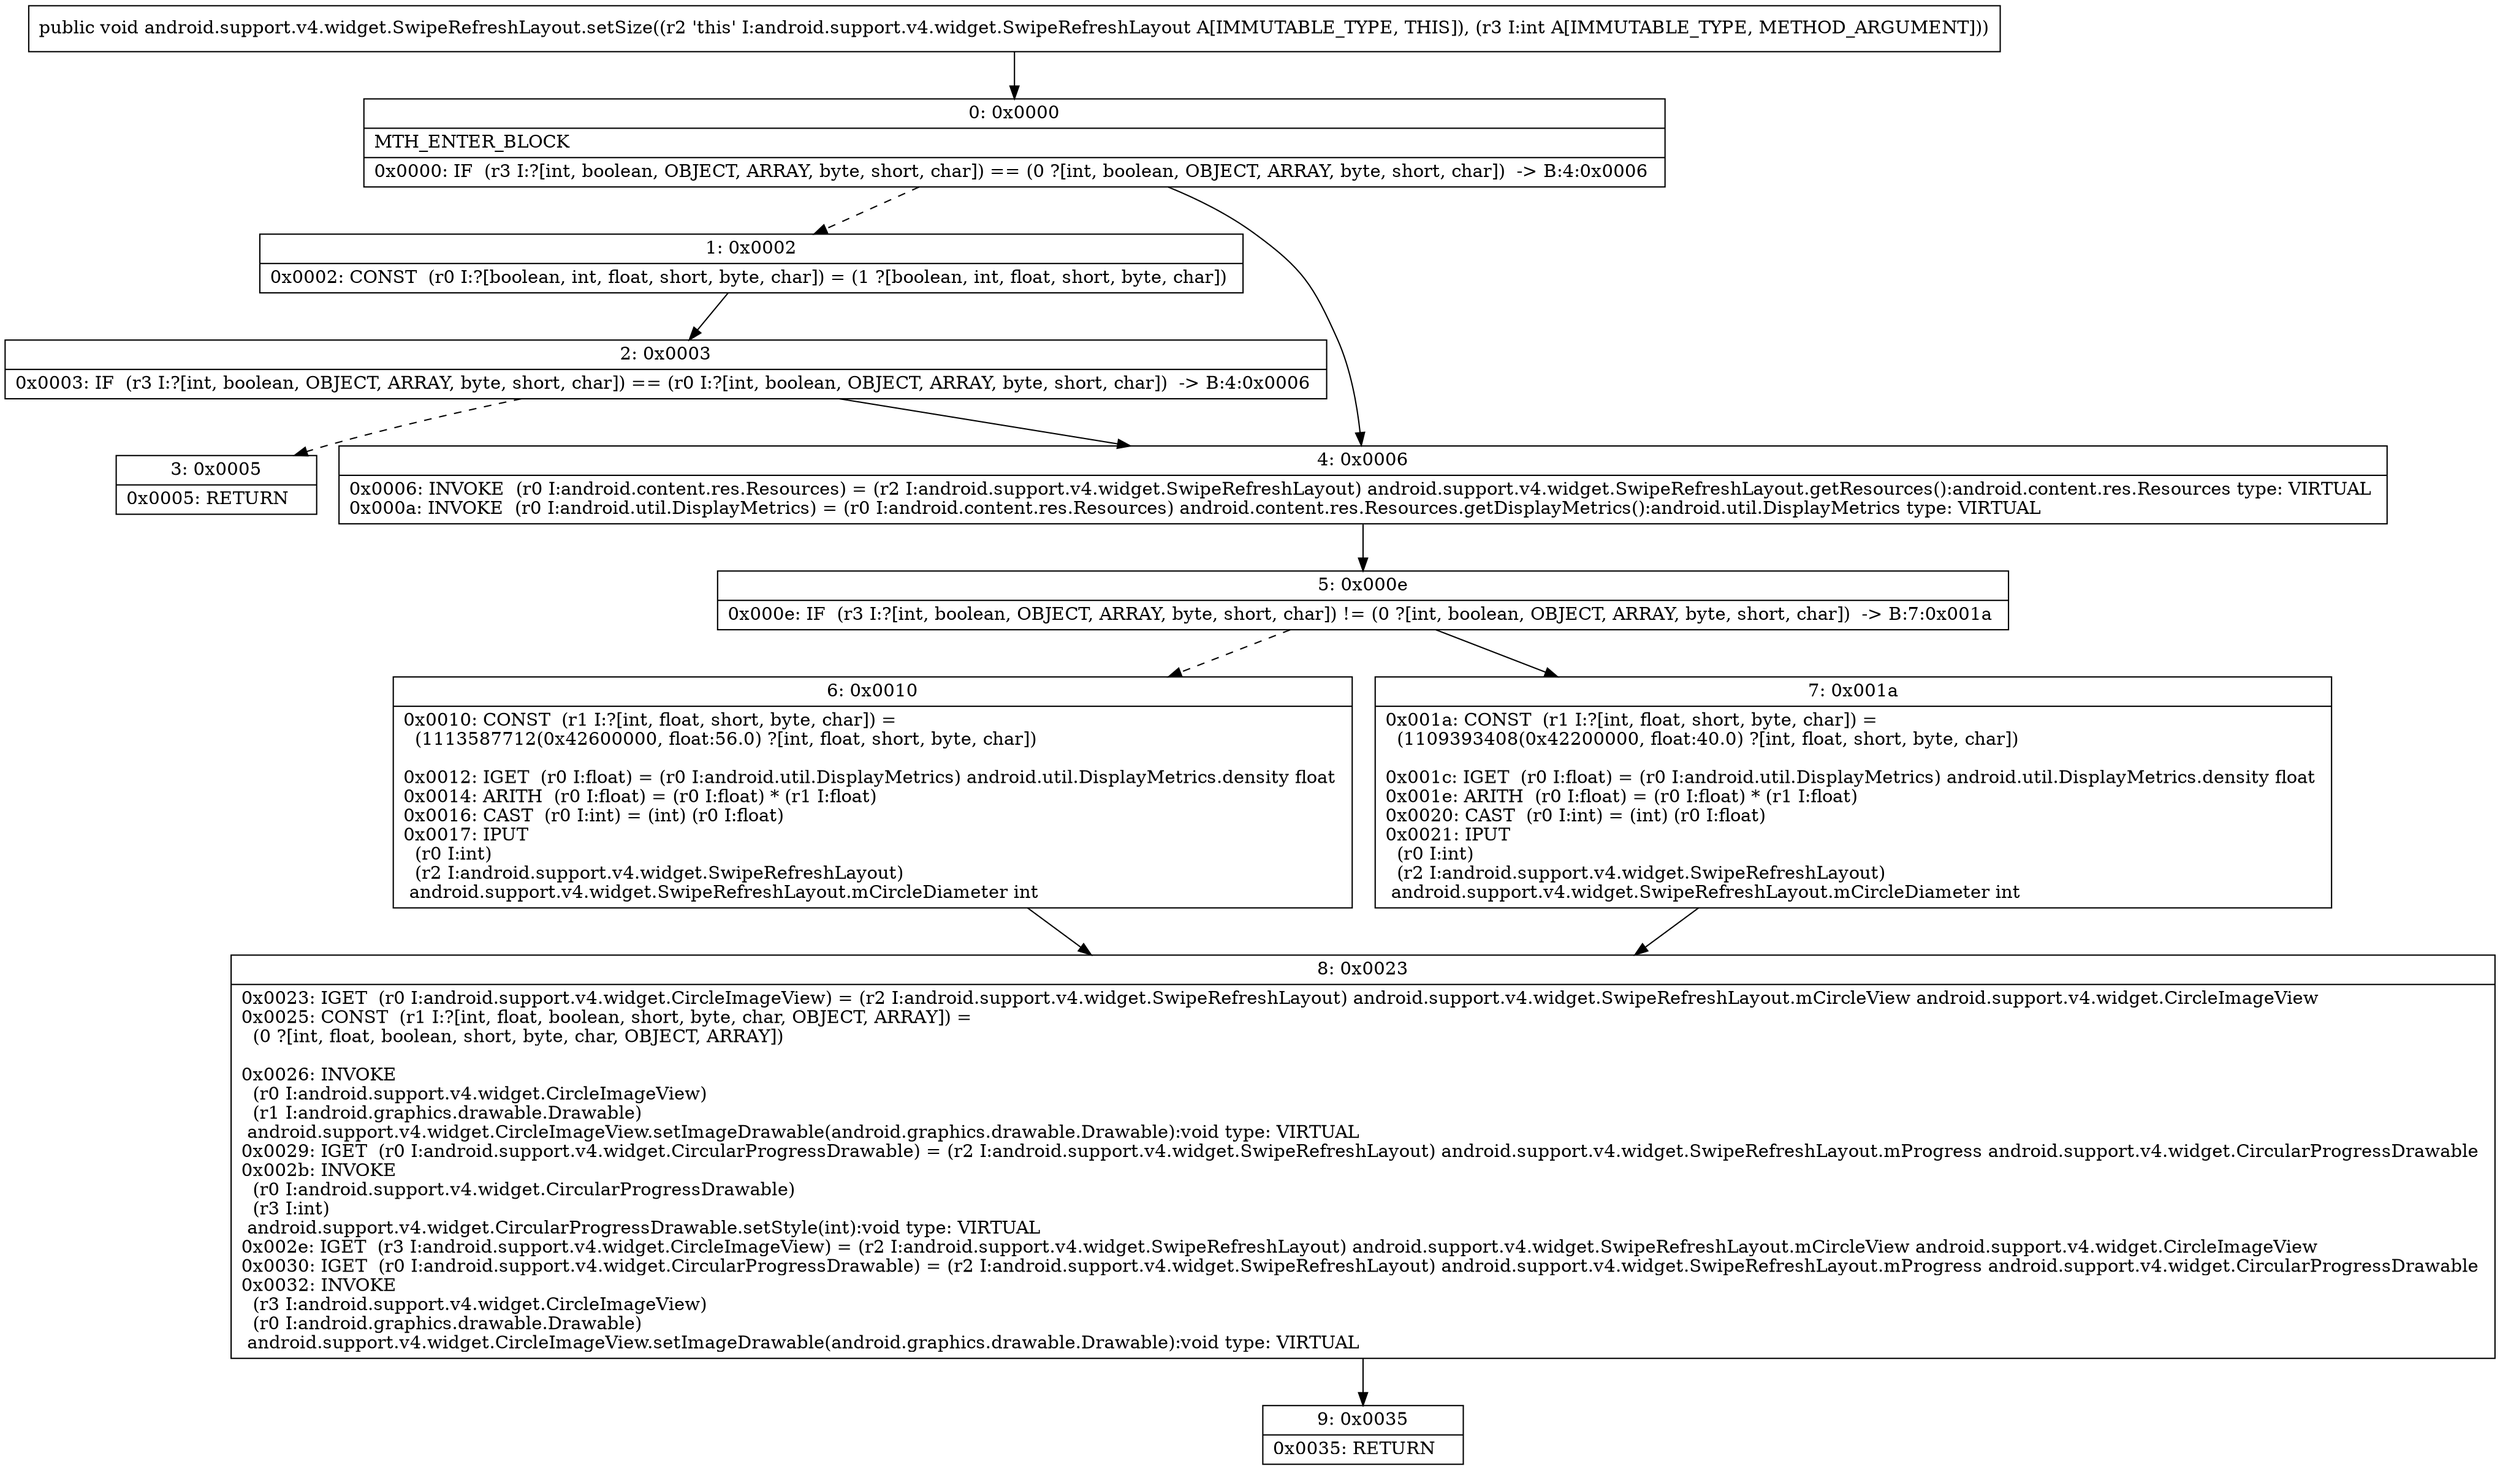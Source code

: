 digraph "CFG forandroid.support.v4.widget.SwipeRefreshLayout.setSize(I)V" {
Node_0 [shape=record,label="{0\:\ 0x0000|MTH_ENTER_BLOCK\l|0x0000: IF  (r3 I:?[int, boolean, OBJECT, ARRAY, byte, short, char]) == (0 ?[int, boolean, OBJECT, ARRAY, byte, short, char])  \-\> B:4:0x0006 \l}"];
Node_1 [shape=record,label="{1\:\ 0x0002|0x0002: CONST  (r0 I:?[boolean, int, float, short, byte, char]) = (1 ?[boolean, int, float, short, byte, char]) \l}"];
Node_2 [shape=record,label="{2\:\ 0x0003|0x0003: IF  (r3 I:?[int, boolean, OBJECT, ARRAY, byte, short, char]) == (r0 I:?[int, boolean, OBJECT, ARRAY, byte, short, char])  \-\> B:4:0x0006 \l}"];
Node_3 [shape=record,label="{3\:\ 0x0005|0x0005: RETURN   \l}"];
Node_4 [shape=record,label="{4\:\ 0x0006|0x0006: INVOKE  (r0 I:android.content.res.Resources) = (r2 I:android.support.v4.widget.SwipeRefreshLayout) android.support.v4.widget.SwipeRefreshLayout.getResources():android.content.res.Resources type: VIRTUAL \l0x000a: INVOKE  (r0 I:android.util.DisplayMetrics) = (r0 I:android.content.res.Resources) android.content.res.Resources.getDisplayMetrics():android.util.DisplayMetrics type: VIRTUAL \l}"];
Node_5 [shape=record,label="{5\:\ 0x000e|0x000e: IF  (r3 I:?[int, boolean, OBJECT, ARRAY, byte, short, char]) != (0 ?[int, boolean, OBJECT, ARRAY, byte, short, char])  \-\> B:7:0x001a \l}"];
Node_6 [shape=record,label="{6\:\ 0x0010|0x0010: CONST  (r1 I:?[int, float, short, byte, char]) = \l  (1113587712(0x42600000, float:56.0) ?[int, float, short, byte, char])\l \l0x0012: IGET  (r0 I:float) = (r0 I:android.util.DisplayMetrics) android.util.DisplayMetrics.density float \l0x0014: ARITH  (r0 I:float) = (r0 I:float) * (r1 I:float) \l0x0016: CAST  (r0 I:int) = (int) (r0 I:float) \l0x0017: IPUT  \l  (r0 I:int)\l  (r2 I:android.support.v4.widget.SwipeRefreshLayout)\l android.support.v4.widget.SwipeRefreshLayout.mCircleDiameter int \l}"];
Node_7 [shape=record,label="{7\:\ 0x001a|0x001a: CONST  (r1 I:?[int, float, short, byte, char]) = \l  (1109393408(0x42200000, float:40.0) ?[int, float, short, byte, char])\l \l0x001c: IGET  (r0 I:float) = (r0 I:android.util.DisplayMetrics) android.util.DisplayMetrics.density float \l0x001e: ARITH  (r0 I:float) = (r0 I:float) * (r1 I:float) \l0x0020: CAST  (r0 I:int) = (int) (r0 I:float) \l0x0021: IPUT  \l  (r0 I:int)\l  (r2 I:android.support.v4.widget.SwipeRefreshLayout)\l android.support.v4.widget.SwipeRefreshLayout.mCircleDiameter int \l}"];
Node_8 [shape=record,label="{8\:\ 0x0023|0x0023: IGET  (r0 I:android.support.v4.widget.CircleImageView) = (r2 I:android.support.v4.widget.SwipeRefreshLayout) android.support.v4.widget.SwipeRefreshLayout.mCircleView android.support.v4.widget.CircleImageView \l0x0025: CONST  (r1 I:?[int, float, boolean, short, byte, char, OBJECT, ARRAY]) = \l  (0 ?[int, float, boolean, short, byte, char, OBJECT, ARRAY])\l \l0x0026: INVOKE  \l  (r0 I:android.support.v4.widget.CircleImageView)\l  (r1 I:android.graphics.drawable.Drawable)\l android.support.v4.widget.CircleImageView.setImageDrawable(android.graphics.drawable.Drawable):void type: VIRTUAL \l0x0029: IGET  (r0 I:android.support.v4.widget.CircularProgressDrawable) = (r2 I:android.support.v4.widget.SwipeRefreshLayout) android.support.v4.widget.SwipeRefreshLayout.mProgress android.support.v4.widget.CircularProgressDrawable \l0x002b: INVOKE  \l  (r0 I:android.support.v4.widget.CircularProgressDrawable)\l  (r3 I:int)\l android.support.v4.widget.CircularProgressDrawable.setStyle(int):void type: VIRTUAL \l0x002e: IGET  (r3 I:android.support.v4.widget.CircleImageView) = (r2 I:android.support.v4.widget.SwipeRefreshLayout) android.support.v4.widget.SwipeRefreshLayout.mCircleView android.support.v4.widget.CircleImageView \l0x0030: IGET  (r0 I:android.support.v4.widget.CircularProgressDrawable) = (r2 I:android.support.v4.widget.SwipeRefreshLayout) android.support.v4.widget.SwipeRefreshLayout.mProgress android.support.v4.widget.CircularProgressDrawable \l0x0032: INVOKE  \l  (r3 I:android.support.v4.widget.CircleImageView)\l  (r0 I:android.graphics.drawable.Drawable)\l android.support.v4.widget.CircleImageView.setImageDrawable(android.graphics.drawable.Drawable):void type: VIRTUAL \l}"];
Node_9 [shape=record,label="{9\:\ 0x0035|0x0035: RETURN   \l}"];
MethodNode[shape=record,label="{public void android.support.v4.widget.SwipeRefreshLayout.setSize((r2 'this' I:android.support.v4.widget.SwipeRefreshLayout A[IMMUTABLE_TYPE, THIS]), (r3 I:int A[IMMUTABLE_TYPE, METHOD_ARGUMENT])) }"];
MethodNode -> Node_0;
Node_0 -> Node_1[style=dashed];
Node_0 -> Node_4;
Node_1 -> Node_2;
Node_2 -> Node_3[style=dashed];
Node_2 -> Node_4;
Node_4 -> Node_5;
Node_5 -> Node_6[style=dashed];
Node_5 -> Node_7;
Node_6 -> Node_8;
Node_7 -> Node_8;
Node_8 -> Node_9;
}

